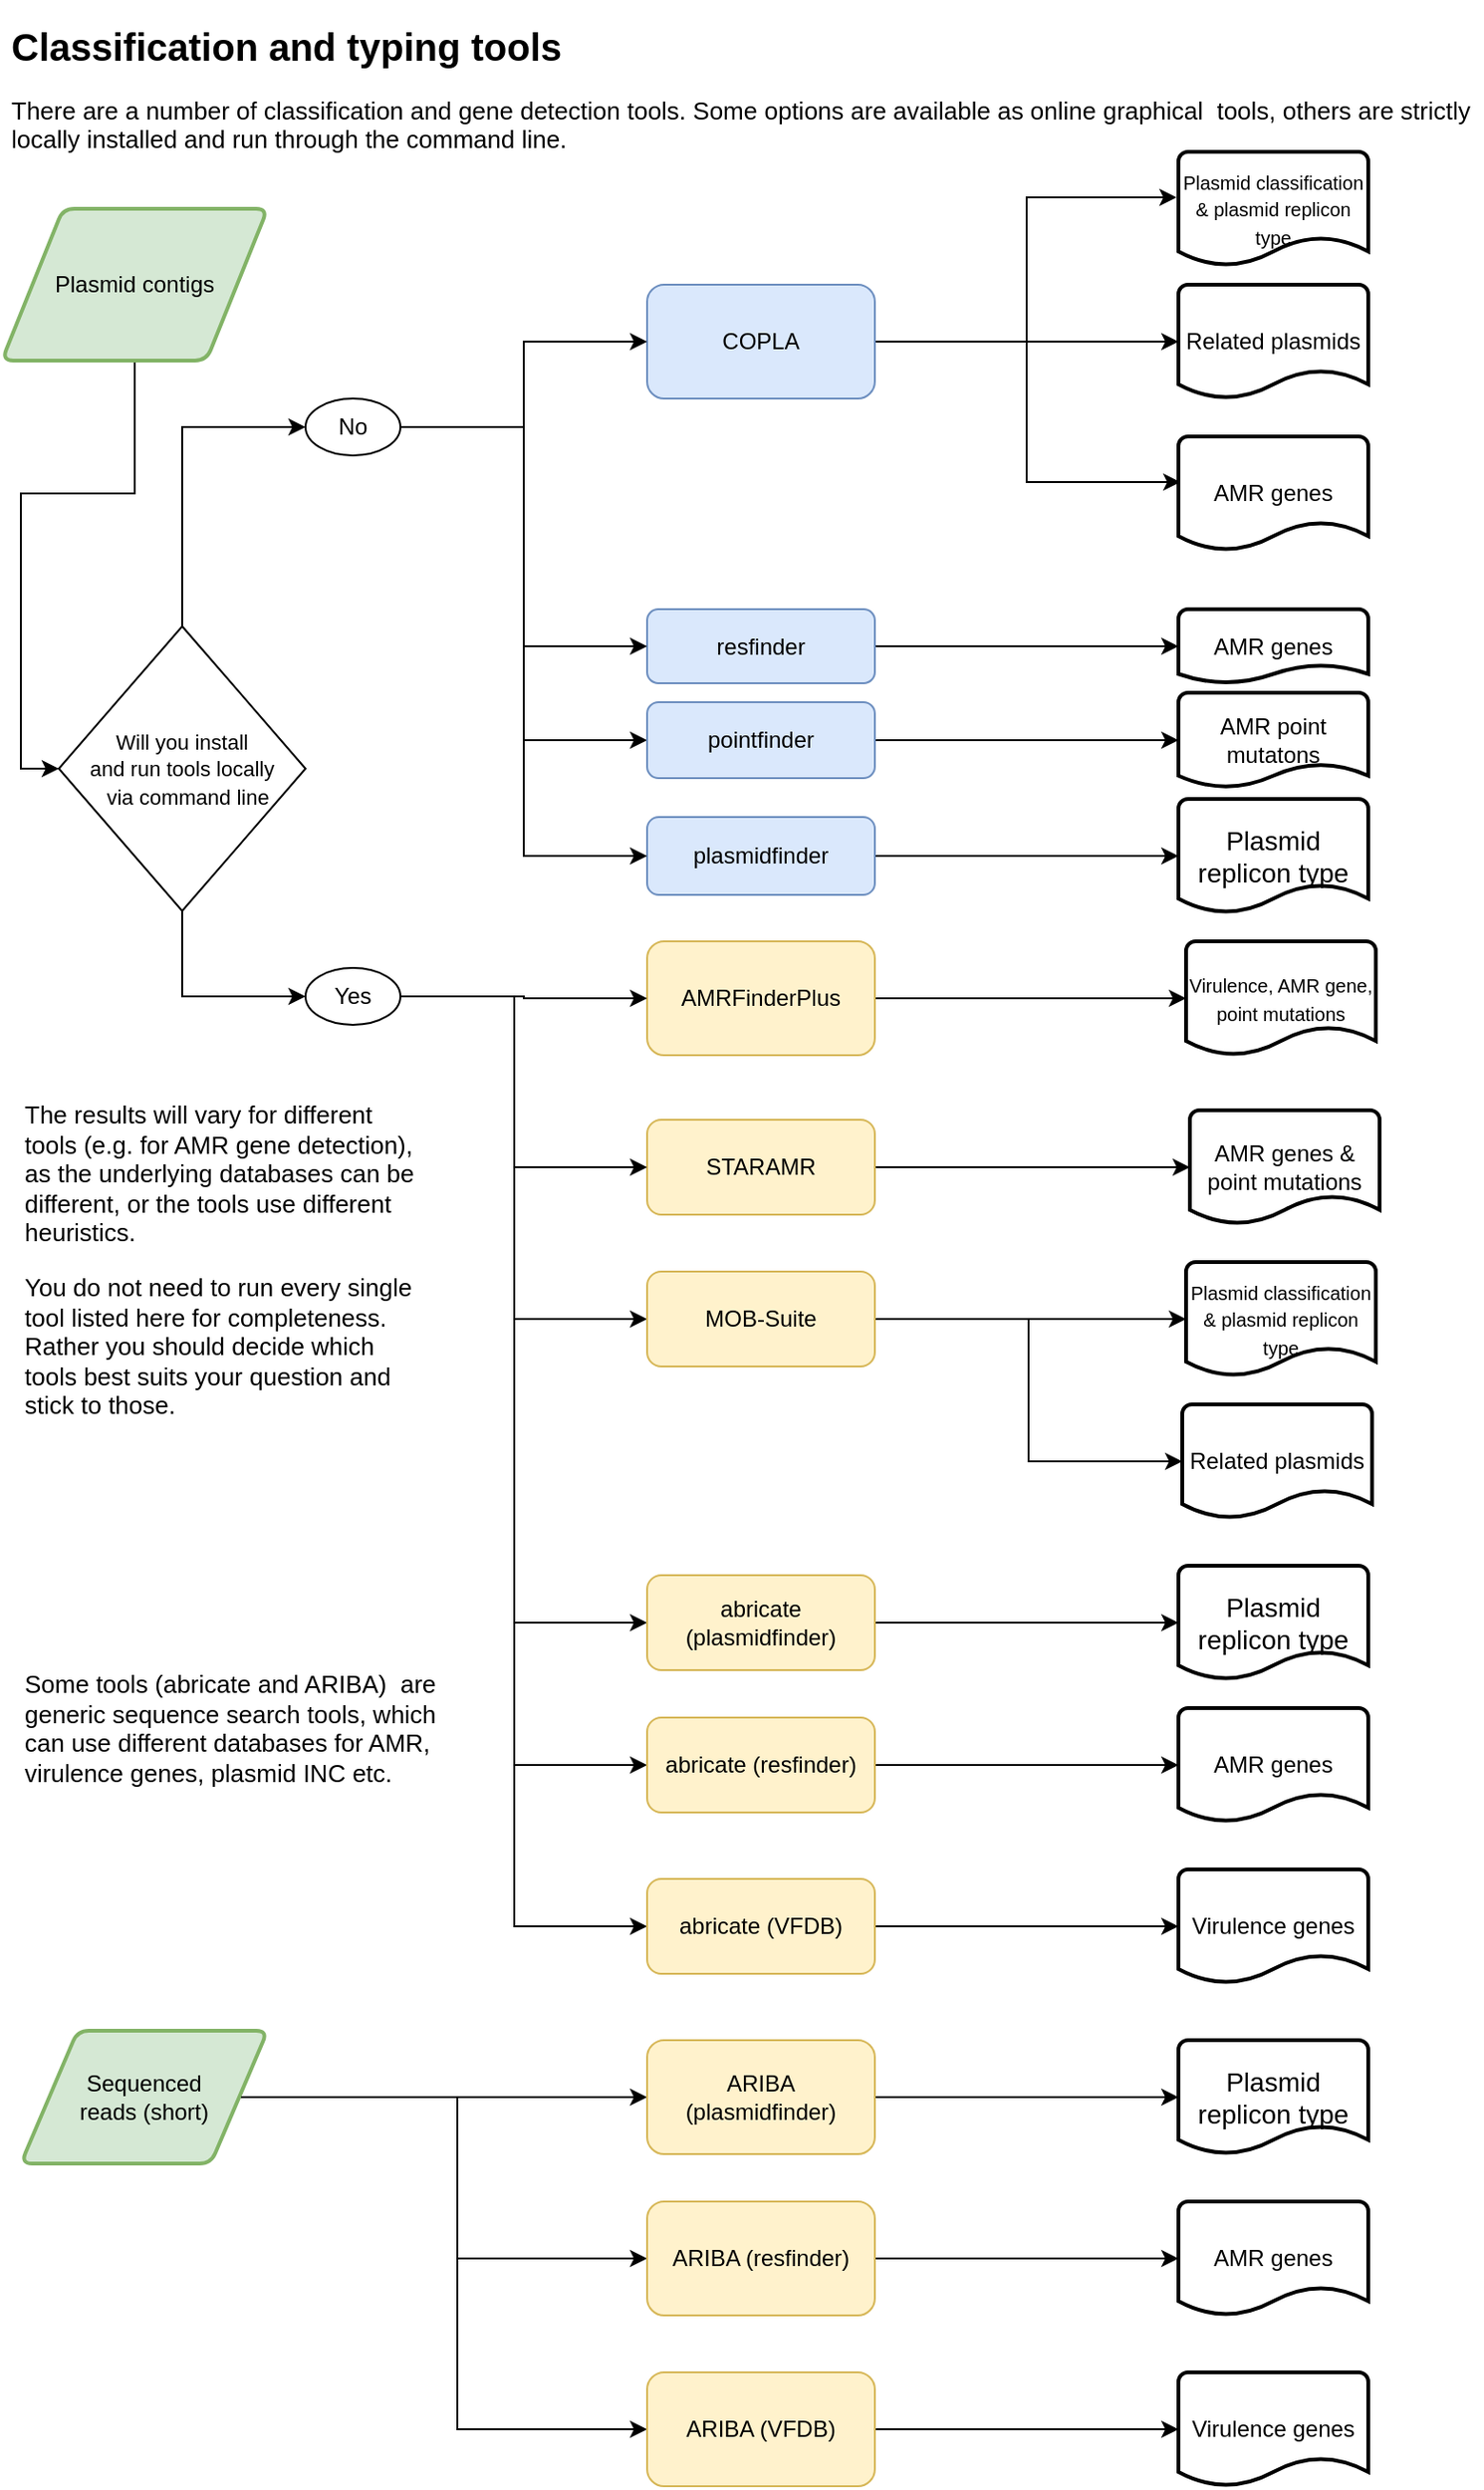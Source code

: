 <mxfile version="20.0.3" type="device"><diagram id="SsJ0OK7YrntRvxW1TVvF" name="Page-1"><mxGraphModel dx="2426" dy="1253" grid="1" gridSize="10" guides="1" tooltips="1" connect="1" arrows="1" fold="1" page="1" pageScale="1" pageWidth="827" pageHeight="1169" math="0" shadow="0"><root><mxCell id="0"/><mxCell id="1" parent="0"/><mxCell id="Z8fBC7w9fDxGED2ulh-d-29" style="edgeStyle=orthogonalEdgeStyle;rounded=0;orthogonalLoop=1;jettySize=auto;html=1;entryX=0;entryY=0.5;entryDx=0;entryDy=0;" parent="1" source="Z8fBC7w9fDxGED2ulh-d-1" target="Z8fBC7w9fDxGED2ulh-d-38" edge="1"><mxGeometry relative="1" as="geometry"/></mxCell><mxCell id="Z8fBC7w9fDxGED2ulh-d-1" value="Plasmid contigs" style="shape=parallelogram;html=1;strokeWidth=2;perimeter=parallelogramPerimeter;whiteSpace=wrap;rounded=1;arcSize=12;size=0.23;fillColor=#d5e8d4;strokeColor=#82b366;" parent="1" vertex="1"><mxGeometry x="20" y="110" width="140" height="80" as="geometry"/></mxCell><mxCell id="Z8fBC7w9fDxGED2ulh-d-10" style="edgeStyle=orthogonalEdgeStyle;rounded=0;orthogonalLoop=1;jettySize=auto;html=1;entryX=0;entryY=0.5;entryDx=0;entryDy=0;" parent="1" source="Z8fBC7w9fDxGED2ulh-d-4" target="Z8fBC7w9fDxGED2ulh-d-5" edge="1"><mxGeometry relative="1" as="geometry"/></mxCell><mxCell id="Z8fBC7w9fDxGED2ulh-d-11" style="edgeStyle=orthogonalEdgeStyle;rounded=0;orthogonalLoop=1;jettySize=auto;html=1;entryX=0;entryY=0.5;entryDx=0;entryDy=0;" parent="1" source="Z8fBC7w9fDxGED2ulh-d-4" target="Z8fBC7w9fDxGED2ulh-d-6" edge="1"><mxGeometry relative="1" as="geometry"/></mxCell><mxCell id="Z8fBC7w9fDxGED2ulh-d-75" style="edgeStyle=orthogonalEdgeStyle;rounded=0;orthogonalLoop=1;jettySize=auto;html=1;entryX=0;entryY=0.5;entryDx=0;entryDy=0;fontSize=10;" parent="1" source="Z8fBC7w9fDxGED2ulh-d-4" target="Z8fBC7w9fDxGED2ulh-d-74" edge="1"><mxGeometry relative="1" as="geometry"/></mxCell><mxCell id="Z8fBC7w9fDxGED2ulh-d-4" value="Sequenced &lt;br&gt;reads (short)" style="shape=parallelogram;html=1;strokeWidth=2;perimeter=parallelogramPerimeter;whiteSpace=wrap;rounded=1;arcSize=12;size=0.23;fillColor=#d5e8d4;strokeColor=#82b366;" parent="1" vertex="1"><mxGeometry x="30" y="1070" width="130" height="70" as="geometry"/></mxCell><mxCell id="Z8fBC7w9fDxGED2ulh-d-13" style="edgeStyle=orthogonalEdgeStyle;rounded=0;orthogonalLoop=1;jettySize=auto;html=1;entryX=0;entryY=0.5;entryDx=0;entryDy=0;entryPerimeter=0;" parent="1" source="Z8fBC7w9fDxGED2ulh-d-5" target="Z8fBC7w9fDxGED2ulh-d-8" edge="1"><mxGeometry relative="1" as="geometry"/></mxCell><mxCell id="Z8fBC7w9fDxGED2ulh-d-5" value="ARIBA (plasmidfinder)" style="rounded=1;whiteSpace=wrap;html=1;fillColor=#fff2cc;strokeColor=#d6b656;" parent="1" vertex="1"><mxGeometry x="360" y="1075" width="120" height="60" as="geometry"/></mxCell><mxCell id="Z8fBC7w9fDxGED2ulh-d-12" style="edgeStyle=orthogonalEdgeStyle;rounded=0;orthogonalLoop=1;jettySize=auto;html=1;entryX=0;entryY=0.5;entryDx=0;entryDy=0;entryPerimeter=0;" parent="1" source="Z8fBC7w9fDxGED2ulh-d-6" target="Z8fBC7w9fDxGED2ulh-d-7" edge="1"><mxGeometry relative="1" as="geometry"/></mxCell><mxCell id="Z8fBC7w9fDxGED2ulh-d-6" value="ARIBA (resfinder)" style="rounded=1;whiteSpace=wrap;html=1;fillColor=#fff2cc;strokeColor=#d6b656;" parent="1" vertex="1"><mxGeometry x="360" y="1160" width="120" height="60" as="geometry"/></mxCell><mxCell id="Z8fBC7w9fDxGED2ulh-d-7" value="AMR genes" style="strokeWidth=2;html=1;shape=mxgraph.flowchart.document2;whiteSpace=wrap;size=0.25;" parent="1" vertex="1"><mxGeometry x="640" y="1160" width="100" height="60" as="geometry"/></mxCell><mxCell id="Z8fBC7w9fDxGED2ulh-d-8" value="&lt;span style=&quot;font-size: 14px;&quot;&gt;Plasmid replicon type&lt;/span&gt;" style="strokeWidth=2;html=1;shape=mxgraph.flowchart.document2;whiteSpace=wrap;size=0.25;" parent="1" vertex="1"><mxGeometry x="640" y="1075" width="100" height="60" as="geometry"/></mxCell><mxCell id="Z8fBC7w9fDxGED2ulh-d-16" style="edgeStyle=orthogonalEdgeStyle;rounded=0;orthogonalLoop=1;jettySize=auto;html=1;exitX=1;exitY=0.5;exitDx=0;exitDy=0;entryX=-0.01;entryY=0.4;entryDx=0;entryDy=0;entryPerimeter=0;" parent="1" source="Z8fBC7w9fDxGED2ulh-d-14" target="Z8fBC7w9fDxGED2ulh-d-15" edge="1"><mxGeometry relative="1" as="geometry"/></mxCell><mxCell id="Z8fBC7w9fDxGED2ulh-d-18" style="edgeStyle=orthogonalEdgeStyle;rounded=0;orthogonalLoop=1;jettySize=auto;html=1;entryX=0;entryY=0.5;entryDx=0;entryDy=0;entryPerimeter=0;" parent="1" source="Z8fBC7w9fDxGED2ulh-d-14" target="Z8fBC7w9fDxGED2ulh-d-17" edge="1"><mxGeometry relative="1" as="geometry"><Array as="points"><mxPoint x="640" y="180"/></Array></mxGeometry></mxCell><mxCell id="Z8fBC7w9fDxGED2ulh-d-64" style="edgeStyle=orthogonalEdgeStyle;rounded=0;orthogonalLoop=1;jettySize=auto;html=1;entryX=0.01;entryY=0.4;entryDx=0;entryDy=0;entryPerimeter=0;fontSize=11;" parent="1" source="Z8fBC7w9fDxGED2ulh-d-14" target="Z8fBC7w9fDxGED2ulh-d-63" edge="1"><mxGeometry relative="1" as="geometry"/></mxCell><mxCell id="Z8fBC7w9fDxGED2ulh-d-14" value="COPLA" style="rounded=1;whiteSpace=wrap;html=1;fillColor=#dae8fc;strokeColor=#6c8ebf;" parent="1" vertex="1"><mxGeometry x="360" y="150" width="120" height="60" as="geometry"/></mxCell><mxCell id="Z8fBC7w9fDxGED2ulh-d-15" value="&lt;font style=&quot;font-size: 10px;&quot;&gt;Plasmid classification&lt;br&gt;&amp;amp; plasmid replicon type&lt;/font&gt;" style="strokeWidth=2;html=1;shape=mxgraph.flowchart.document2;whiteSpace=wrap;size=0.25;" parent="1" vertex="1"><mxGeometry x="640" y="80" width="100" height="60" as="geometry"/></mxCell><mxCell id="Z8fBC7w9fDxGED2ulh-d-17" value="Related plasmids" style="strokeWidth=2;html=1;shape=mxgraph.flowchart.document2;whiteSpace=wrap;size=0.25;" parent="1" vertex="1"><mxGeometry x="640" y="150" width="100" height="60" as="geometry"/></mxCell><mxCell id="Z8fBC7w9fDxGED2ulh-d-34" style="edgeStyle=orthogonalEdgeStyle;rounded=0;orthogonalLoop=1;jettySize=auto;html=1;entryX=0;entryY=0.5;entryDx=0;entryDy=0;entryPerimeter=0;" parent="1" source="Z8fBC7w9fDxGED2ulh-d-20" target="Z8fBC7w9fDxGED2ulh-d-33" edge="1"><mxGeometry relative="1" as="geometry"/></mxCell><mxCell id="Z8fBC7w9fDxGED2ulh-d-20" value="AMRFinderPlus" style="rounded=1;whiteSpace=wrap;html=1;fillColor=#fff2cc;strokeColor=#d6b656;" parent="1" vertex="1"><mxGeometry x="360" y="496" width="120" height="60" as="geometry"/></mxCell><mxCell id="Z8fBC7w9fDxGED2ulh-d-35" style="edgeStyle=orthogonalEdgeStyle;rounded=0;orthogonalLoop=1;jettySize=auto;html=1;entryX=0;entryY=0.5;entryDx=0;entryDy=0;entryPerimeter=0;" parent="1" source="Z8fBC7w9fDxGED2ulh-d-22" target="Z8fBC7w9fDxGED2ulh-d-32" edge="1"><mxGeometry relative="1" as="geometry"/></mxCell><mxCell id="Z8fBC7w9fDxGED2ulh-d-22" value="STARAMR" style="rounded=1;whiteSpace=wrap;html=1;fillColor=#fff2cc;strokeColor=#d6b656;" parent="1" vertex="1"><mxGeometry x="360" y="590" width="120" height="50" as="geometry"/></mxCell><mxCell id="Z8fBC7w9fDxGED2ulh-d-36" style="edgeStyle=orthogonalEdgeStyle;rounded=0;orthogonalLoop=1;jettySize=auto;html=1;entryX=0;entryY=0.5;entryDx=0;entryDy=0;entryPerimeter=0;" parent="1" source="Z8fBC7w9fDxGED2ulh-d-23" target="Z8fBC7w9fDxGED2ulh-d-30" edge="1"><mxGeometry relative="1" as="geometry"/></mxCell><mxCell id="Z8fBC7w9fDxGED2ulh-d-23" value="resfinder" style="rounded=1;whiteSpace=wrap;html=1;fillColor=#dae8fc;strokeColor=#6c8ebf;" parent="1" vertex="1"><mxGeometry x="360" y="321" width="120" height="39" as="geometry"/></mxCell><mxCell id="Z8fBC7w9fDxGED2ulh-d-37" style="edgeStyle=orthogonalEdgeStyle;rounded=0;orthogonalLoop=1;jettySize=auto;html=1;entryX=0;entryY=0.5;entryDx=0;entryDy=0;entryPerimeter=0;" parent="1" source="Z8fBC7w9fDxGED2ulh-d-24" target="Z8fBC7w9fDxGED2ulh-d-31" edge="1"><mxGeometry relative="1" as="geometry"/></mxCell><mxCell id="Z8fBC7w9fDxGED2ulh-d-24" value="plasmidfinder" style="rounded=1;whiteSpace=wrap;html=1;fillColor=#dae8fc;strokeColor=#6c8ebf;" parent="1" vertex="1"><mxGeometry x="360" y="430.5" width="120" height="41" as="geometry"/></mxCell><mxCell id="Z8fBC7w9fDxGED2ulh-d-30" value="AMR genes" style="strokeWidth=2;html=1;shape=mxgraph.flowchart.document2;whiteSpace=wrap;size=0.25;" parent="1" vertex="1"><mxGeometry x="640" y="321" width="100" height="39" as="geometry"/></mxCell><mxCell id="Z8fBC7w9fDxGED2ulh-d-31" value="&lt;span style=&quot;font-size: 14px;&quot;&gt;Plasmid replicon type&lt;/span&gt;" style="strokeWidth=2;html=1;shape=mxgraph.flowchart.document2;whiteSpace=wrap;size=0.25;" parent="1" vertex="1"><mxGeometry x="640" y="421" width="100" height="60" as="geometry"/></mxCell><mxCell id="Z8fBC7w9fDxGED2ulh-d-32" value="AMR genes &amp;amp;&lt;br&gt;point mutations" style="strokeWidth=2;html=1;shape=mxgraph.flowchart.document2;whiteSpace=wrap;size=0.25;" parent="1" vertex="1"><mxGeometry x="646" y="585" width="100" height="60" as="geometry"/></mxCell><mxCell id="Z8fBC7w9fDxGED2ulh-d-33" value="&lt;font style=&quot;font-size: 10px;&quot;&gt;Virulence, AMR gene, point mutations&lt;/font&gt;" style="strokeWidth=2;html=1;shape=mxgraph.flowchart.document2;whiteSpace=wrap;size=0.25;" parent="1" vertex="1"><mxGeometry x="644" y="496" width="100" height="60" as="geometry"/></mxCell><mxCell id="Z8fBC7w9fDxGED2ulh-d-39" style="edgeStyle=orthogonalEdgeStyle;rounded=0;orthogonalLoop=1;jettySize=auto;html=1;entryX=0;entryY=0.5;entryDx=0;entryDy=0;startArrow=none;" parent="1" source="Z8fBC7w9fDxGED2ulh-d-43" target="Z8fBC7w9fDxGED2ulh-d-14" edge="1"><mxGeometry relative="1" as="geometry"/></mxCell><mxCell id="Z8fBC7w9fDxGED2ulh-d-48" style="edgeStyle=orthogonalEdgeStyle;rounded=0;orthogonalLoop=1;jettySize=auto;html=1;entryX=0;entryY=0.5;entryDx=0;entryDy=0;" parent="1" source="Z8fBC7w9fDxGED2ulh-d-38" target="Z8fBC7w9fDxGED2ulh-d-47" edge="1"><mxGeometry relative="1" as="geometry"/></mxCell><mxCell id="Z8fBC7w9fDxGED2ulh-d-65" style="edgeStyle=orthogonalEdgeStyle;rounded=0;orthogonalLoop=1;jettySize=auto;html=1;entryX=0;entryY=0.5;entryDx=0;entryDy=0;fontSize=11;" parent="1" source="Z8fBC7w9fDxGED2ulh-d-38" target="Z8fBC7w9fDxGED2ulh-d-43" edge="1"><mxGeometry relative="1" as="geometry"/></mxCell><mxCell id="Z8fBC7w9fDxGED2ulh-d-38" value="&lt;font style=&quot;font-size: 11px;&quot;&gt;Will you install &lt;br&gt;and run tools locally&lt;br&gt;&amp;nbsp; via command line&lt;/font&gt;" style="rhombus;whiteSpace=wrap;html=1;" parent="1" vertex="1"><mxGeometry x="50" y="330" width="130" height="150" as="geometry"/></mxCell><mxCell id="Z8fBC7w9fDxGED2ulh-d-59" style="edgeStyle=orthogonalEdgeStyle;rounded=0;orthogonalLoop=1;jettySize=auto;html=1;entryX=0;entryY=0.5;entryDx=0;entryDy=0;fontSize=11;" parent="1" source="Z8fBC7w9fDxGED2ulh-d-43" target="Z8fBC7w9fDxGED2ulh-d-23" edge="1"><mxGeometry relative="1" as="geometry"/></mxCell><mxCell id="Z8fBC7w9fDxGED2ulh-d-60" style="edgeStyle=orthogonalEdgeStyle;rounded=0;orthogonalLoop=1;jettySize=auto;html=1;entryX=0;entryY=0.5;entryDx=0;entryDy=0;fontSize=11;" parent="1" source="Z8fBC7w9fDxGED2ulh-d-43" target="Z8fBC7w9fDxGED2ulh-d-24" edge="1"><mxGeometry relative="1" as="geometry"/></mxCell><mxCell id="XShIcyNjI4j83h_Zy778-2" style="edgeStyle=orthogonalEdgeStyle;rounded=0;orthogonalLoop=1;jettySize=auto;html=1;entryX=0;entryY=0.5;entryDx=0;entryDy=0;fontSize=10;" edge="1" parent="1" source="Z8fBC7w9fDxGED2ulh-d-43" target="XShIcyNjI4j83h_Zy778-1"><mxGeometry relative="1" as="geometry"/></mxCell><mxCell id="Z8fBC7w9fDxGED2ulh-d-43" value="No" style="ellipse;whiteSpace=wrap;html=1;" parent="1" vertex="1"><mxGeometry x="180" y="210" width="50" height="30" as="geometry"/></mxCell><mxCell id="Z8fBC7w9fDxGED2ulh-d-50" style="edgeStyle=orthogonalEdgeStyle;rounded=0;orthogonalLoop=1;jettySize=auto;html=1;entryX=0;entryY=0.5;entryDx=0;entryDy=0;" parent="1" source="Z8fBC7w9fDxGED2ulh-d-47" target="Z8fBC7w9fDxGED2ulh-d-20" edge="1"><mxGeometry relative="1" as="geometry"/></mxCell><mxCell id="Z8fBC7w9fDxGED2ulh-d-52" style="edgeStyle=orthogonalEdgeStyle;rounded=0;orthogonalLoop=1;jettySize=auto;html=1;entryX=0;entryY=0.5;entryDx=0;entryDy=0;" parent="1" source="Z8fBC7w9fDxGED2ulh-d-47" target="Z8fBC7w9fDxGED2ulh-d-22" edge="1"><mxGeometry relative="1" as="geometry"><Array as="points"><mxPoint x="290" y="525"/><mxPoint x="290" y="615"/></Array></mxGeometry></mxCell><mxCell id="Z8fBC7w9fDxGED2ulh-d-58" style="edgeStyle=orthogonalEdgeStyle;rounded=0;orthogonalLoop=1;jettySize=auto;html=1;entryX=0;entryY=0.5;entryDx=0;entryDy=0;" parent="1" source="Z8fBC7w9fDxGED2ulh-d-47" target="Z8fBC7w9fDxGED2ulh-d-53" edge="1"><mxGeometry relative="1" as="geometry"><Array as="points"><mxPoint x="290" y="525"/><mxPoint x="290" y="695"/></Array></mxGeometry></mxCell><mxCell id="Z8fBC7w9fDxGED2ulh-d-69" style="edgeStyle=orthogonalEdgeStyle;rounded=0;orthogonalLoop=1;jettySize=auto;html=1;entryX=0;entryY=0.5;entryDx=0;entryDy=0;fontSize=10;" parent="1" source="Z8fBC7w9fDxGED2ulh-d-47" target="Z8fBC7w9fDxGED2ulh-d-68" edge="1"><mxGeometry relative="1" as="geometry"><Array as="points"><mxPoint x="290" y="525"/><mxPoint x="290" y="855"/></Array></mxGeometry></mxCell><mxCell id="Z8fBC7w9fDxGED2ulh-d-85" style="edgeStyle=orthogonalEdgeStyle;rounded=0;orthogonalLoop=1;jettySize=auto;html=1;entryX=0;entryY=0.5;entryDx=0;entryDy=0;fontSize=10;" parent="1" source="Z8fBC7w9fDxGED2ulh-d-47" target="Z8fBC7w9fDxGED2ulh-d-78" edge="1"><mxGeometry relative="1" as="geometry"><Array as="points"><mxPoint x="290" y="525"/><mxPoint x="290" y="930"/></Array></mxGeometry></mxCell><mxCell id="Z8fBC7w9fDxGED2ulh-d-86" style="edgeStyle=orthogonalEdgeStyle;rounded=0;orthogonalLoop=1;jettySize=auto;html=1;entryX=0;entryY=0.5;entryDx=0;entryDy=0;fontSize=10;" parent="1" source="Z8fBC7w9fDxGED2ulh-d-47" target="Z8fBC7w9fDxGED2ulh-d-79" edge="1"><mxGeometry relative="1" as="geometry"><Array as="points"><mxPoint x="290" y="525"/><mxPoint x="290" y="1015"/></Array></mxGeometry></mxCell><mxCell id="Z8fBC7w9fDxGED2ulh-d-47" value="Yes" style="ellipse;whiteSpace=wrap;html=1;" parent="1" vertex="1"><mxGeometry x="180" y="510" width="50" height="30" as="geometry"/></mxCell><mxCell id="Z8fBC7w9fDxGED2ulh-d-56" style="edgeStyle=orthogonalEdgeStyle;rounded=0;orthogonalLoop=1;jettySize=auto;html=1;entryX=0;entryY=0.5;entryDx=0;entryDy=0;entryPerimeter=0;" parent="1" source="Z8fBC7w9fDxGED2ulh-d-53" target="Z8fBC7w9fDxGED2ulh-d-54" edge="1"><mxGeometry relative="1" as="geometry"><Array as="points"><mxPoint x="586" y="695"/></Array></mxGeometry></mxCell><mxCell id="Z8fBC7w9fDxGED2ulh-d-57" style="edgeStyle=orthogonalEdgeStyle;rounded=0;orthogonalLoop=1;jettySize=auto;html=1;entryX=0;entryY=0.5;entryDx=0;entryDy=0;entryPerimeter=0;" parent="1" source="Z8fBC7w9fDxGED2ulh-d-53" target="Z8fBC7w9fDxGED2ulh-d-55" edge="1"><mxGeometry relative="1" as="geometry"/></mxCell><mxCell id="Z8fBC7w9fDxGED2ulh-d-53" value="MOB-Suite" style="rounded=1;whiteSpace=wrap;html=1;fillColor=#fff2cc;strokeColor=#d6b656;" parent="1" vertex="1"><mxGeometry x="360" y="670" width="120" height="50" as="geometry"/></mxCell><mxCell id="Z8fBC7w9fDxGED2ulh-d-54" value="&lt;span style=&quot;font-size: 10px;&quot;&gt;Plasmid classification&lt;/span&gt;&lt;br style=&quot;font-size: 10px;&quot;&gt;&lt;span style=&quot;font-size: 10px;&quot;&gt;&amp;amp; plasmid replicon type&lt;/span&gt;" style="strokeWidth=2;html=1;shape=mxgraph.flowchart.document2;whiteSpace=wrap;size=0.25;" parent="1" vertex="1"><mxGeometry x="644" y="665" width="100" height="60" as="geometry"/></mxCell><mxCell id="Z8fBC7w9fDxGED2ulh-d-55" value="Related plasmids" style="strokeWidth=2;html=1;shape=mxgraph.flowchart.document2;whiteSpace=wrap;size=0.25;" parent="1" vertex="1"><mxGeometry x="642" y="740" width="100" height="60" as="geometry"/></mxCell><mxCell id="Z8fBC7w9fDxGED2ulh-d-63" value="AMR genes" style="strokeWidth=2;html=1;shape=mxgraph.flowchart.document2;whiteSpace=wrap;size=0.25;" parent="1" vertex="1"><mxGeometry x="640" y="230" width="100" height="60" as="geometry"/></mxCell><mxCell id="Z8fBC7w9fDxGED2ulh-d-77" style="edgeStyle=orthogonalEdgeStyle;rounded=0;orthogonalLoop=1;jettySize=auto;html=1;fontSize=10;entryX=0;entryY=0.5;entryDx=0;entryDy=0;entryPerimeter=0;" parent="1" source="Z8fBC7w9fDxGED2ulh-d-68" target="Z8fBC7w9fDxGED2ulh-d-70" edge="1"><mxGeometry relative="1" as="geometry"><mxPoint x="590" y="855" as="targetPoint"/></mxGeometry></mxCell><mxCell id="Z8fBC7w9fDxGED2ulh-d-68" value="abricate (plasmidfinder)" style="rounded=1;whiteSpace=wrap;html=1;fillColor=#fff2cc;strokeColor=#d6b656;" parent="1" vertex="1"><mxGeometry x="360" y="830" width="120" height="50" as="geometry"/></mxCell><mxCell id="Z8fBC7w9fDxGED2ulh-d-70" value="&lt;span style=&quot;font-size: 14px;&quot;&gt;Plasmid replicon type&lt;/span&gt;" style="strokeWidth=2;html=1;shape=mxgraph.flowchart.document2;whiteSpace=wrap;size=0.25;" parent="1" vertex="1"><mxGeometry x="640" y="825" width="100" height="60" as="geometry"/></mxCell><mxCell id="Z8fBC7w9fDxGED2ulh-d-71" value="AMR genes" style="strokeWidth=2;html=1;shape=mxgraph.flowchart.document2;whiteSpace=wrap;size=0.25;" parent="1" vertex="1"><mxGeometry x="640" y="900" width="100" height="60" as="geometry"/></mxCell><mxCell id="Z8fBC7w9fDxGED2ulh-d-72" value="Virulence genes" style="strokeWidth=2;html=1;shape=mxgraph.flowchart.document2;whiteSpace=wrap;size=0.25;" parent="1" vertex="1"><mxGeometry x="640" y="985" width="100" height="60" as="geometry"/></mxCell><mxCell id="Z8fBC7w9fDxGED2ulh-d-73" value="Virulence genes" style="strokeWidth=2;html=1;shape=mxgraph.flowchart.document2;whiteSpace=wrap;size=0.25;" parent="1" vertex="1"><mxGeometry x="640" y="1250" width="100" height="60" as="geometry"/></mxCell><mxCell id="Z8fBC7w9fDxGED2ulh-d-76" style="edgeStyle=orthogonalEdgeStyle;rounded=0;orthogonalLoop=1;jettySize=auto;html=1;entryX=0;entryY=0.5;entryDx=0;entryDy=0;entryPerimeter=0;fontSize=10;" parent="1" source="Z8fBC7w9fDxGED2ulh-d-74" target="Z8fBC7w9fDxGED2ulh-d-73" edge="1"><mxGeometry relative="1" as="geometry"/></mxCell><mxCell id="Z8fBC7w9fDxGED2ulh-d-74" value="ARIBA (VFDB)" style="rounded=1;whiteSpace=wrap;html=1;fillColor=#fff2cc;strokeColor=#d6b656;" parent="1" vertex="1"><mxGeometry x="360" y="1250" width="120" height="60" as="geometry"/></mxCell><mxCell id="Z8fBC7w9fDxGED2ulh-d-82" style="edgeStyle=orthogonalEdgeStyle;rounded=0;orthogonalLoop=1;jettySize=auto;html=1;fontSize=10;entryX=0;entryY=0.5;entryDx=0;entryDy=0;entryPerimeter=0;" parent="1" source="Z8fBC7w9fDxGED2ulh-d-78" target="Z8fBC7w9fDxGED2ulh-d-71" edge="1"><mxGeometry relative="1" as="geometry"><mxPoint x="590" y="930" as="targetPoint"/></mxGeometry></mxCell><mxCell id="Z8fBC7w9fDxGED2ulh-d-78" value="abricate (resfinder)" style="rounded=1;whiteSpace=wrap;html=1;fillColor=#fff2cc;strokeColor=#d6b656;" parent="1" vertex="1"><mxGeometry x="360" y="905" width="120" height="50" as="geometry"/></mxCell><mxCell id="Z8fBC7w9fDxGED2ulh-d-83" style="edgeStyle=orthogonalEdgeStyle;rounded=0;orthogonalLoop=1;jettySize=auto;html=1;entryX=0;entryY=0.5;entryDx=0;entryDy=0;entryPerimeter=0;fontSize=10;" parent="1" source="Z8fBC7w9fDxGED2ulh-d-79" target="Z8fBC7w9fDxGED2ulh-d-72" edge="1"><mxGeometry relative="1" as="geometry"/></mxCell><mxCell id="Z8fBC7w9fDxGED2ulh-d-79" value="abricate (VFDB)" style="rounded=1;whiteSpace=wrap;html=1;fillColor=#fff2cc;strokeColor=#d6b656;" parent="1" vertex="1"><mxGeometry x="360" y="990" width="120" height="50" as="geometry"/></mxCell><mxCell id="Z8fBC7w9fDxGED2ulh-d-90" value="&lt;h1&gt;Classification and typing tools&lt;/h1&gt;&lt;p style=&quot;font-size: 13px;&quot;&gt;&lt;font style=&quot;font-size: 13px;&quot;&gt;There are a number of classification and gene detection tools. Some options are available as online graphical&amp;nbsp; tools, others are strictly locally installed and run through the command line.&amp;nbsp;&lt;/font&gt;&lt;/p&gt;&lt;p style=&quot;font-size: 13px;&quot;&gt;&lt;br&gt;&lt;/p&gt;" style="text;html=1;strokeColor=none;fillColor=none;spacing=5;spacingTop=-20;whiteSpace=wrap;overflow=hidden;rounded=0;fontSize=10;" parent="1" vertex="1"><mxGeometry x="20" y="10" width="780" height="80" as="geometry"/></mxCell><mxCell id="Z8fBC7w9fDxGED2ulh-d-91" value="&lt;p style=&quot;font-size: 13px;&quot;&gt;&lt;font style=&quot;font-size: 13px;&quot;&gt;Some tools (abricate and ARIBA)&amp;nbsp; are generic sequence search tools, which can use different databases for AMR, virulence genes, plasmid INC etc.&amp;nbsp;&lt;/font&gt;&lt;/p&gt;&lt;p style=&quot;font-size: 13px;&quot;&gt;&lt;br style=&quot;color: rgb(0, 0, 0); font-family: Helvetica; font-style: normal; font-variant-ligatures: normal; font-variant-caps: normal; font-weight: 400; letter-spacing: normal; orphans: 2; text-align: left; text-indent: 0px; text-transform: none; widows: 2; word-spacing: 0px; -webkit-text-stroke-width: 0px; background-color: rgb(248, 249, 250); text-decoration-thickness: initial; text-decoration-style: initial; text-decoration-color: initial;&quot;&gt;&lt;br&gt;&lt;br&gt;&lt;/p&gt;" style="text;whiteSpace=wrap;html=1;fontSize=12;" parent="1" vertex="1"><mxGeometry x="30" y="860" width="220" height="120" as="geometry"/></mxCell><mxCell id="Z8fBC7w9fDxGED2ulh-d-92" value="&lt;p style=&quot;font-size: 13px;&quot;&gt;&lt;font style=&quot;font-size: 13px;&quot;&gt;The results will vary for different tools (e.g. for AMR gene detection), as the underlying databases can be different, or the tools use different heuristics.&amp;nbsp;&lt;/font&gt;&lt;/p&gt;&lt;p style=&quot;font-size: 13px;&quot;&gt;You do not need to run every single tool listed here for completeness.&amp;nbsp; Rather you should decide which tools best suits your question and stick to those.&lt;/p&gt;&lt;p style=&quot;font-size: 12px;&quot;&gt;&lt;br&gt;&lt;/p&gt;" style="text;whiteSpace=wrap;html=1;fontSize=12;" parent="1" vertex="1"><mxGeometry x="30" y="560" width="210" height="230" as="geometry"/></mxCell><mxCell id="XShIcyNjI4j83h_Zy778-4" style="edgeStyle=orthogonalEdgeStyle;rounded=0;orthogonalLoop=1;jettySize=auto;html=1;entryX=0;entryY=0.5;entryDx=0;entryDy=0;entryPerimeter=0;fontSize=10;" edge="1" parent="1" source="XShIcyNjI4j83h_Zy778-1" target="XShIcyNjI4j83h_Zy778-3"><mxGeometry relative="1" as="geometry"/></mxCell><mxCell id="XShIcyNjI4j83h_Zy778-1" value="pointfinder" style="rounded=1;whiteSpace=wrap;html=1;fillColor=#dae8fc;strokeColor=#6c8ebf;" vertex="1" parent="1"><mxGeometry x="360" y="370" width="120" height="40" as="geometry"/></mxCell><mxCell id="XShIcyNjI4j83h_Zy778-3" value="AMR point mutatons" style="strokeWidth=2;html=1;shape=mxgraph.flowchart.document2;whiteSpace=wrap;size=0.25;" vertex="1" parent="1"><mxGeometry x="640" y="365" width="100" height="50" as="geometry"/></mxCell></root></mxGraphModel></diagram></mxfile>